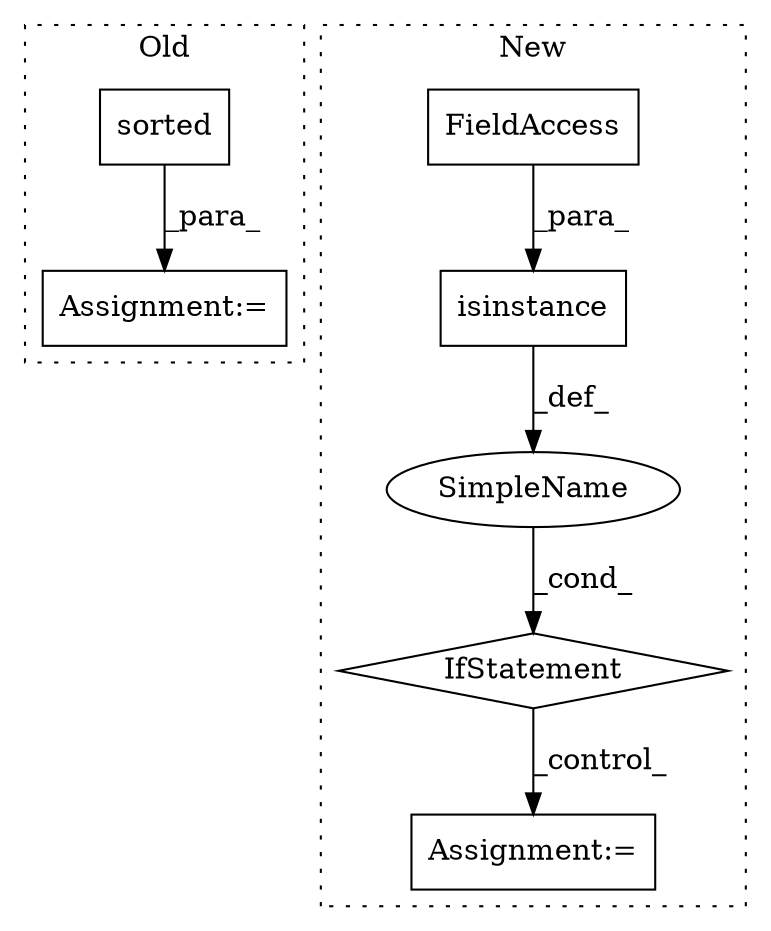 digraph G {
subgraph cluster0 {
1 [label="sorted" a="32" s="620,651" l="7,1" shape="box"];
6 [label="Assignment:=" a="7" s="619" l="1" shape="box"];
label = "Old";
style="dotted";
}
subgraph cluster1 {
2 [label="isinstance" a="32" s="1597,1638" l="11,1" shape="box"];
3 [label="IfStatement" a="25" s="1593,1639" l="4,2" shape="diamond"];
4 [label="Assignment:=" a="7" s="1655" l="1" shape="box"];
5 [label="SimpleName" a="42" s="" l="" shape="ellipse"];
7 [label="FieldAccess" a="22" s="1615" l="23" shape="box"];
label = "New";
style="dotted";
}
1 -> 6 [label="_para_"];
2 -> 5 [label="_def_"];
3 -> 4 [label="_control_"];
5 -> 3 [label="_cond_"];
7 -> 2 [label="_para_"];
}